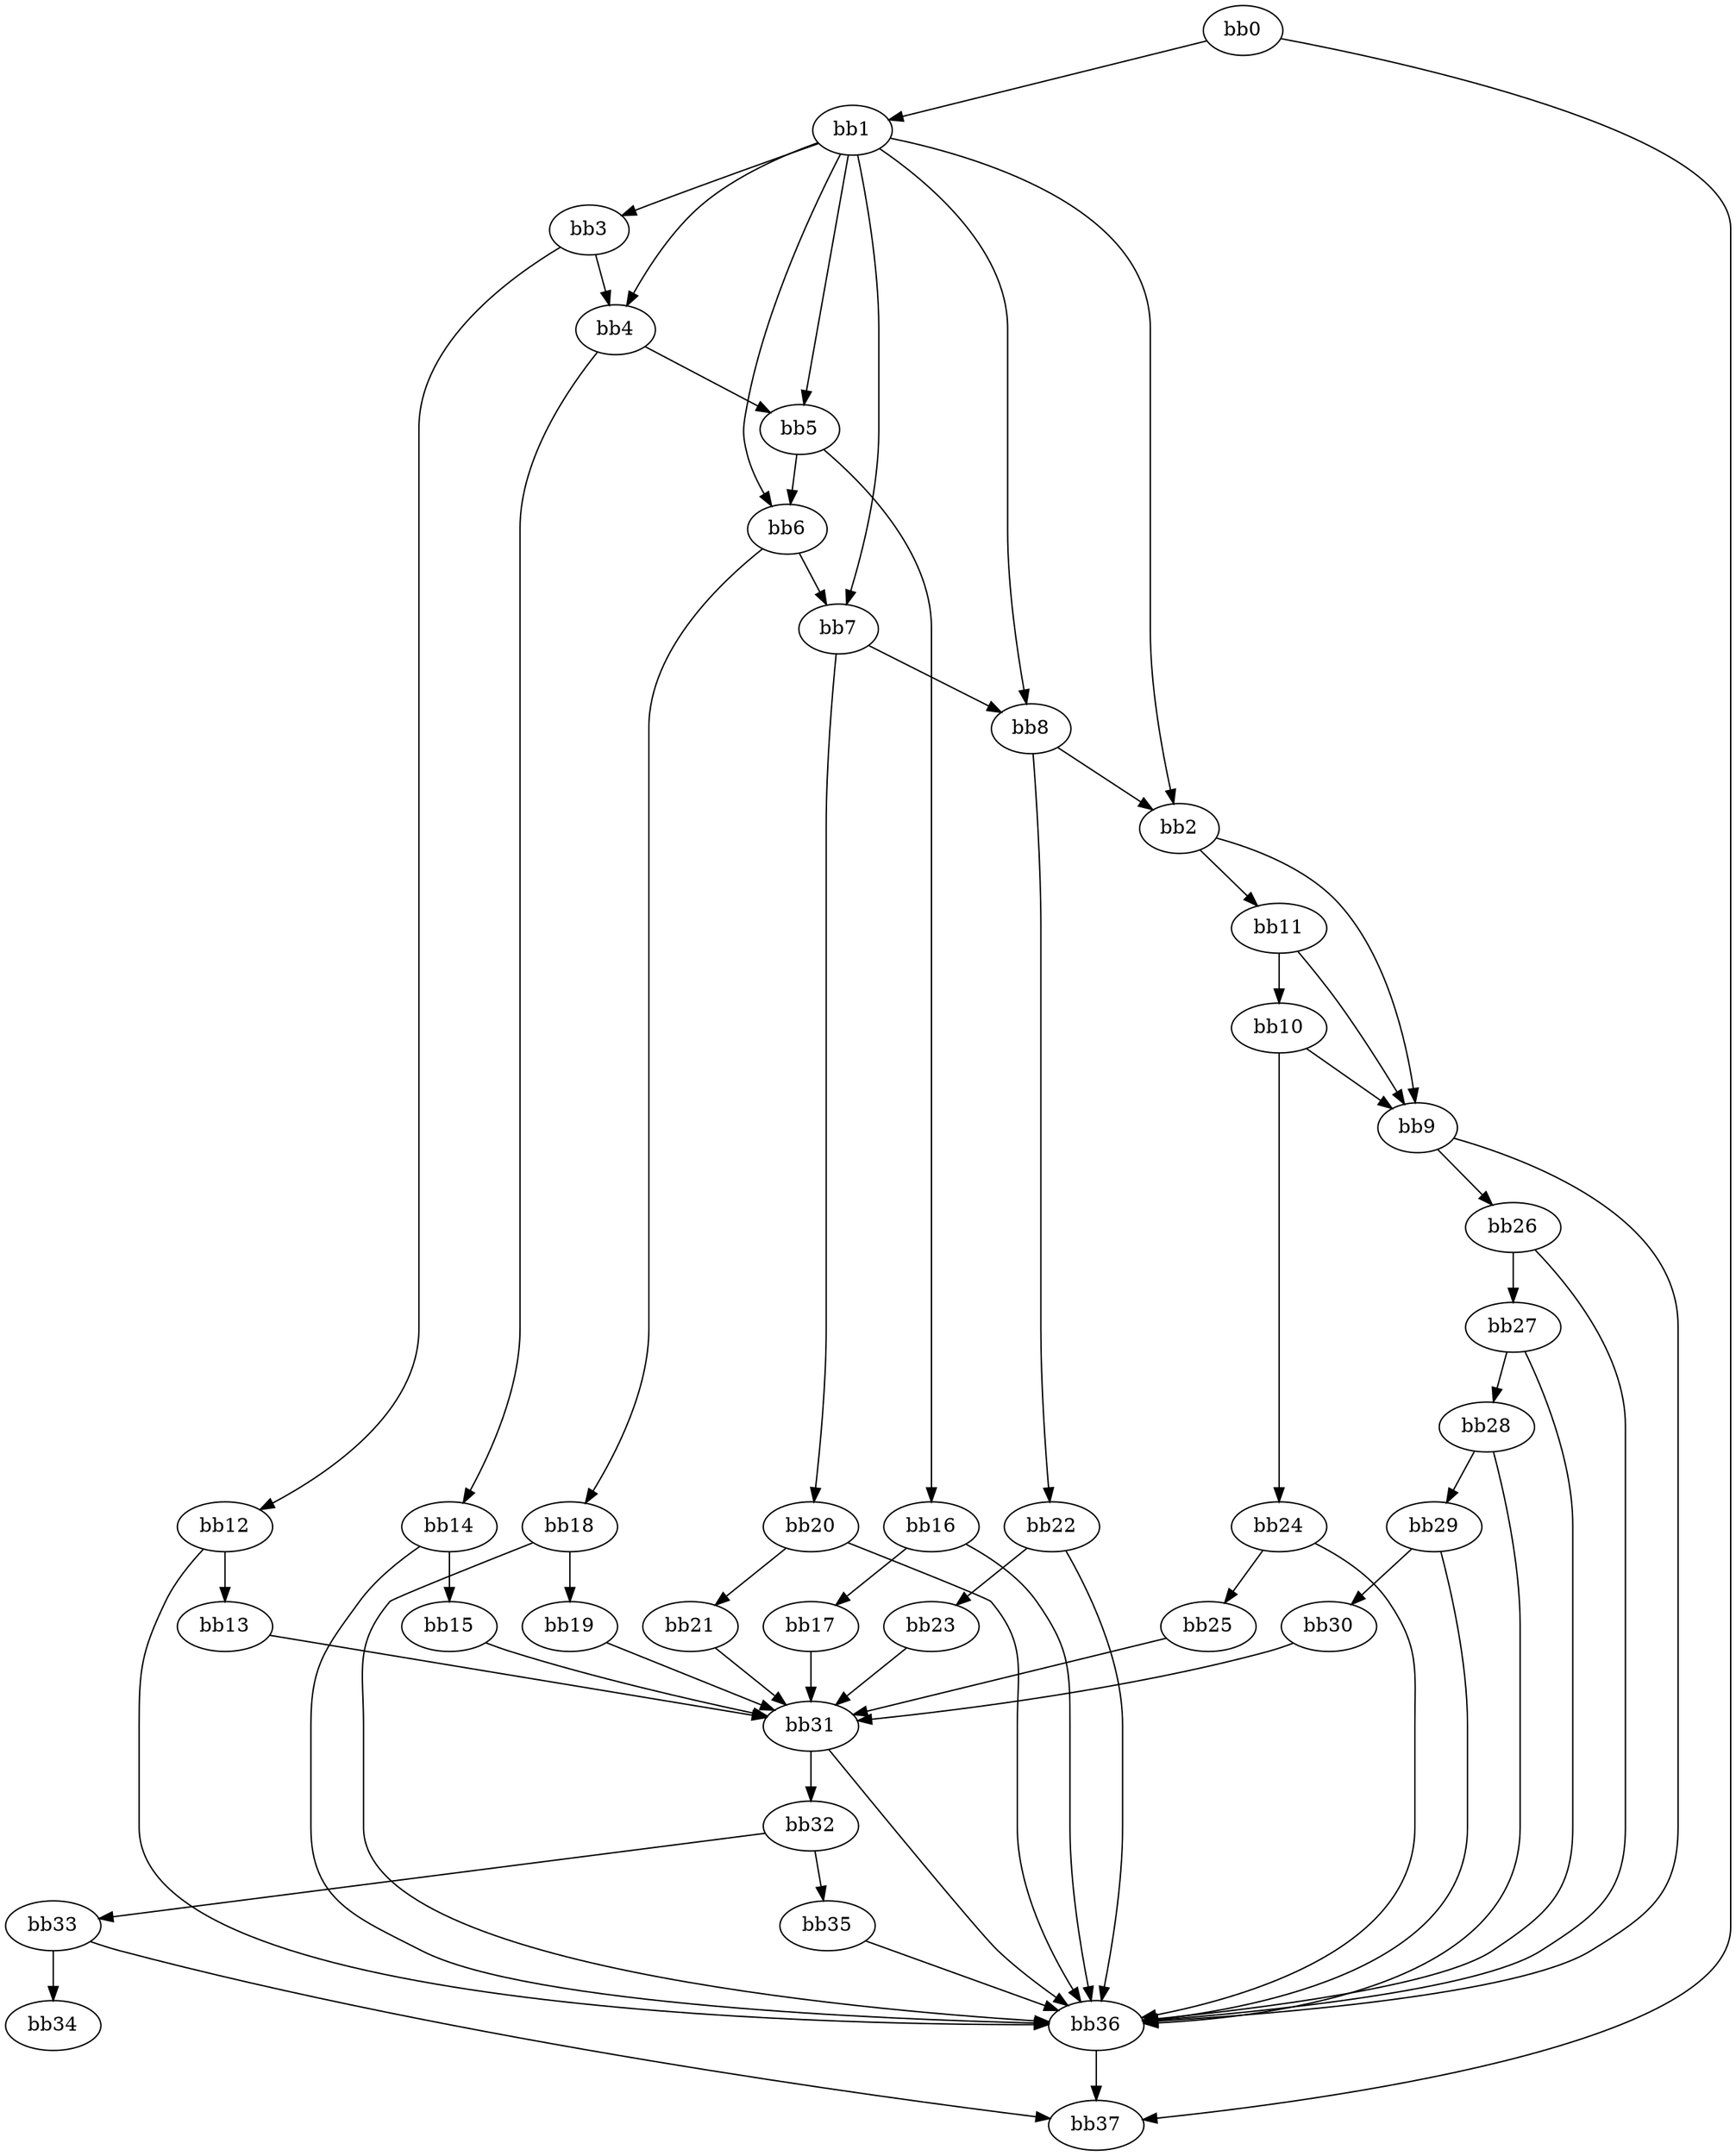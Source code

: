 digraph {
    0 [ label = "bb0\l" ]
    1 [ label = "bb1\l" ]
    2 [ label = "bb2\l" ]
    3 [ label = "bb3\l" ]
    4 [ label = "bb4\l" ]
    5 [ label = "bb5\l" ]
    6 [ label = "bb6\l" ]
    7 [ label = "bb7\l" ]
    8 [ label = "bb8\l" ]
    9 [ label = "bb9\l" ]
    10 [ label = "bb10\l" ]
    11 [ label = "bb11\l" ]
    12 [ label = "bb12\l" ]
    13 [ label = "bb13\l" ]
    14 [ label = "bb14\l" ]
    15 [ label = "bb15\l" ]
    16 [ label = "bb16\l" ]
    17 [ label = "bb17\l" ]
    18 [ label = "bb18\l" ]
    19 [ label = "bb19\l" ]
    20 [ label = "bb20\l" ]
    21 [ label = "bb21\l" ]
    22 [ label = "bb22\l" ]
    23 [ label = "bb23\l" ]
    24 [ label = "bb24\l" ]
    25 [ label = "bb25\l" ]
    26 [ label = "bb26\l" ]
    27 [ label = "bb27\l" ]
    28 [ label = "bb28\l" ]
    29 [ label = "bb29\l" ]
    30 [ label = "bb30\l" ]
    31 [ label = "bb31\l" ]
    32 [ label = "bb32\l" ]
    33 [ label = "bb33\l" ]
    34 [ label = "bb34\l" ]
    35 [ label = "bb35\l" ]
    36 [ label = "bb36\l" ]
    37 [ label = "bb37\l" ]
    0 -> 1 [ ]
    0 -> 37 [ ]
    1 -> 2 [ ]
    1 -> 3 [ ]
    1 -> 4 [ ]
    1 -> 5 [ ]
    1 -> 6 [ ]
    1 -> 7 [ ]
    1 -> 8 [ ]
    2 -> 9 [ ]
    2 -> 11 [ ]
    3 -> 4 [ ]
    3 -> 12 [ ]
    4 -> 5 [ ]
    4 -> 14 [ ]
    5 -> 6 [ ]
    5 -> 16 [ ]
    6 -> 7 [ ]
    6 -> 18 [ ]
    7 -> 8 [ ]
    7 -> 20 [ ]
    8 -> 2 [ ]
    8 -> 22 [ ]
    9 -> 26 [ ]
    9 -> 36 [ ]
    10 -> 9 [ ]
    10 -> 24 [ ]
    11 -> 9 [ ]
    11 -> 10 [ ]
    12 -> 13 [ ]
    12 -> 36 [ ]
    13 -> 31 [ ]
    14 -> 15 [ ]
    14 -> 36 [ ]
    15 -> 31 [ ]
    16 -> 17 [ ]
    16 -> 36 [ ]
    17 -> 31 [ ]
    18 -> 19 [ ]
    18 -> 36 [ ]
    19 -> 31 [ ]
    20 -> 21 [ ]
    20 -> 36 [ ]
    21 -> 31 [ ]
    22 -> 23 [ ]
    22 -> 36 [ ]
    23 -> 31 [ ]
    24 -> 25 [ ]
    24 -> 36 [ ]
    25 -> 31 [ ]
    26 -> 27 [ ]
    26 -> 36 [ ]
    27 -> 28 [ ]
    27 -> 36 [ ]
    28 -> 29 [ ]
    28 -> 36 [ ]
    29 -> 30 [ ]
    29 -> 36 [ ]
    30 -> 31 [ ]
    31 -> 32 [ ]
    31 -> 36 [ ]
    32 -> 33 [ ]
    32 -> 35 [ ]
    33 -> 34 [ ]
    33 -> 37 [ ]
    35 -> 36 [ ]
    36 -> 37 [ ]
}

